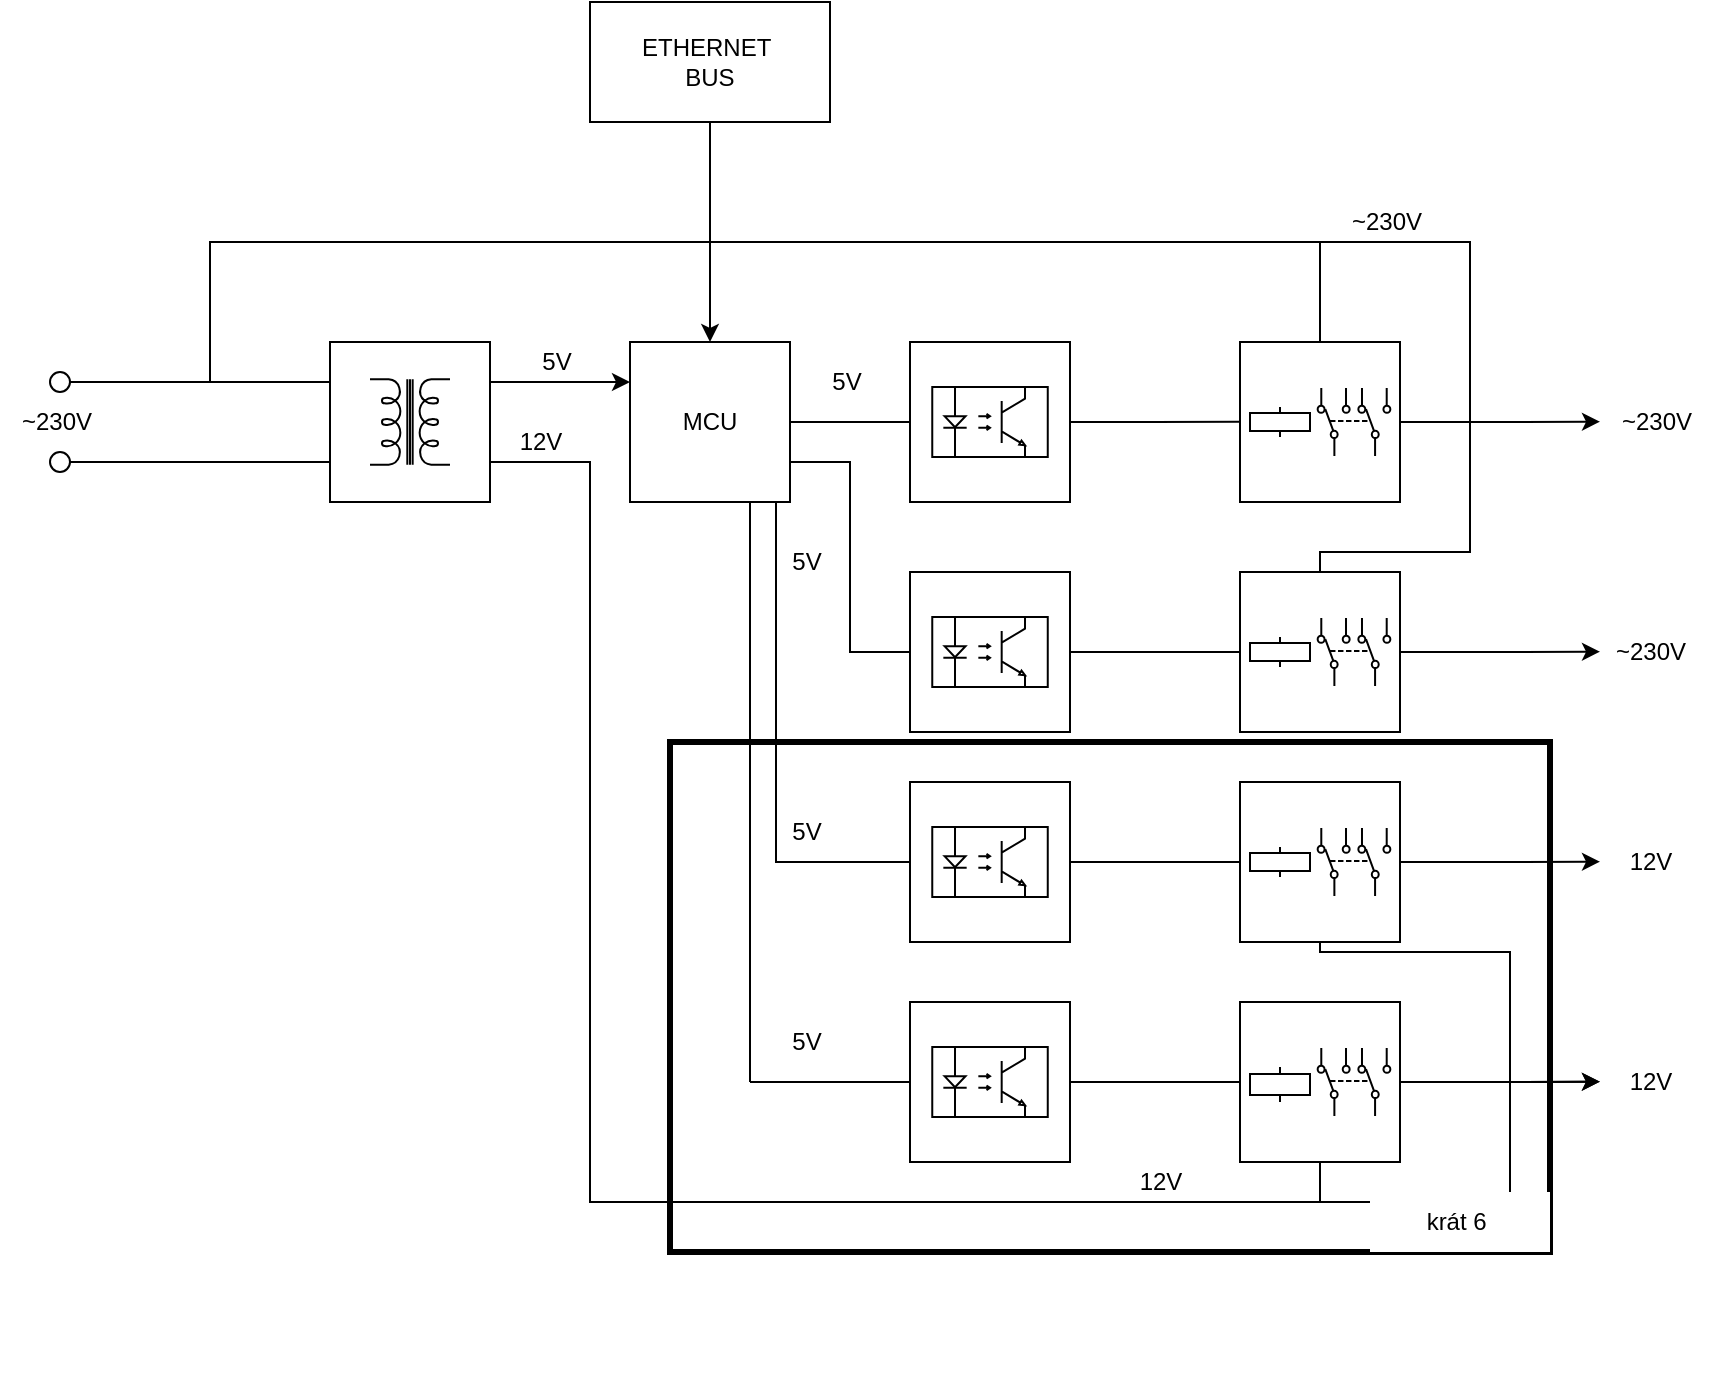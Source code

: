 <mxfile version="24.2.0" type="github">
  <diagram name="Page-1" id="7e0a89b8-554c-2b80-1dc8-d5c74ca68de4">
    <mxGraphModel dx="880" dy="434" grid="0" gridSize="5" guides="1" tooltips="1" connect="1" arrows="1" fold="1" page="1" pageScale="1" pageWidth="1169" pageHeight="827" background="none" math="0" shadow="0">
      <root>
        <mxCell id="0" />
        <mxCell id="1" parent="0" />
        <mxCell id="zCNBRzlEJY0I-tMyIhnu-9" value="" style="group" parent="1" vertex="1" connectable="0">
          <mxGeometry x="260" y="190" width="80" height="80" as="geometry" />
        </mxCell>
        <mxCell id="zCNBRzlEJY0I-tMyIhnu-1" value="" style="whiteSpace=wrap;html=1;aspect=fixed;" parent="zCNBRzlEJY0I-tMyIhnu-9" vertex="1">
          <mxGeometry width="80" height="80" as="geometry" />
        </mxCell>
        <mxCell id="zCNBRzlEJY0I-tMyIhnu-3" value="" style="pointerEvents=1;verticalLabelPosition=bottom;shadow=0;dashed=0;align=center;html=1;verticalAlign=top;shape=mxgraph.electrical.inductors.transformer_2;rotation=-90;" parent="zCNBRzlEJY0I-tMyIhnu-9" vertex="1">
          <mxGeometry x="18.66" y="20" width="42.67" height="40" as="geometry" />
        </mxCell>
        <mxCell id="zCNBRzlEJY0I-tMyIhnu-10" value="" style="group" parent="1" vertex="1" connectable="0">
          <mxGeometry x="715" y="190" width="80" height="80" as="geometry" />
        </mxCell>
        <mxCell id="zCNBRzlEJY0I-tMyIhnu-58" style="edgeStyle=orthogonalEdgeStyle;rounded=0;orthogonalLoop=1;jettySize=auto;html=1;exitX=1;exitY=0.5;exitDx=0;exitDy=0;" parent="zCNBRzlEJY0I-tMyIhnu-10" source="zCNBRzlEJY0I-tMyIhnu-2" edge="1">
          <mxGeometry relative="1" as="geometry">
            <mxPoint x="180" y="39.857" as="targetPoint" />
          </mxGeometry>
        </mxCell>
        <mxCell id="zCNBRzlEJY0I-tMyIhnu-2" value="" style="whiteSpace=wrap;html=1;aspect=fixed;" parent="zCNBRzlEJY0I-tMyIhnu-10" vertex="1">
          <mxGeometry width="80" height="80" as="geometry" />
        </mxCell>
        <mxCell id="zCNBRzlEJY0I-tMyIhnu-7" value="" style="pointerEvents=1;verticalLabelPosition=bottom;shadow=0;dashed=0;align=center;html=1;verticalAlign=top;shape=mxgraph.electrical.electro-mechanical.dpdt3;elSwitchState=1;rotation=-90;" parent="zCNBRzlEJY0I-tMyIhnu-10" vertex="1">
          <mxGeometry x="40" y="21.83" width="34" height="36.34" as="geometry" />
        </mxCell>
        <mxCell id="zCNBRzlEJY0I-tMyIhnu-64" value="" style="pointerEvents=1;verticalLabelPosition=bottom;shadow=0;dashed=0;align=center;html=1;verticalAlign=top;shape=mxgraph.electrical.electro-mechanical.relay_coil;" parent="zCNBRzlEJY0I-tMyIhnu-10" vertex="1">
          <mxGeometry x="5" y="32.5" width="30" height="15" as="geometry" />
        </mxCell>
        <mxCell id="zCNBRzlEJY0I-tMyIhnu-11" value="" style="ellipse;whiteSpace=wrap;html=1;aspect=fixed;" parent="1" vertex="1">
          <mxGeometry x="120" y="205" width="10" height="10" as="geometry" />
        </mxCell>
        <mxCell id="zCNBRzlEJY0I-tMyIhnu-13" value="" style="endArrow=none;html=1;rounded=0;exitX=1;exitY=0.5;exitDx=0;exitDy=0;entryX=0;entryY=0.25;entryDx=0;entryDy=0;" parent="1" source="zCNBRzlEJY0I-tMyIhnu-11" target="zCNBRzlEJY0I-tMyIhnu-1" edge="1">
          <mxGeometry width="50" height="50" relative="1" as="geometry">
            <mxPoint x="400" y="350" as="sourcePoint" />
            <mxPoint x="450" y="300" as="targetPoint" />
          </mxGeometry>
        </mxCell>
        <mxCell id="zCNBRzlEJY0I-tMyIhnu-15" value="" style="ellipse;whiteSpace=wrap;html=1;aspect=fixed;" parent="1" vertex="1">
          <mxGeometry x="120" y="245" width="10" height="10" as="geometry" />
        </mxCell>
        <mxCell id="zCNBRzlEJY0I-tMyIhnu-16" value="" style="endArrow=none;html=1;rounded=0;exitX=1;exitY=0.5;exitDx=0;exitDy=0;entryX=0;entryY=0.25;entryDx=0;entryDy=0;" parent="1" source="zCNBRzlEJY0I-tMyIhnu-15" edge="1">
          <mxGeometry width="50" height="50" relative="1" as="geometry">
            <mxPoint x="400" y="390" as="sourcePoint" />
            <mxPoint x="260" y="250" as="targetPoint" />
          </mxGeometry>
        </mxCell>
        <mxCell id="zCNBRzlEJY0I-tMyIhnu-17" value="~230V" style="text;html=1;align=center;verticalAlign=middle;resizable=0;points=[];autosize=1;strokeColor=none;fillColor=none;" parent="1" vertex="1">
          <mxGeometry x="95" y="215" width="55" height="30" as="geometry" />
        </mxCell>
        <mxCell id="zCNBRzlEJY0I-tMyIhnu-39" style="edgeStyle=orthogonalEdgeStyle;rounded=0;orthogonalLoop=1;jettySize=auto;html=1;exitX=1;exitY=0.25;exitDx=0;exitDy=0;entryX=0;entryY=0.5;entryDx=0;entryDy=0;endArrow=none;endFill=0;" parent="1" source="zCNBRzlEJY0I-tMyIhnu-27" target="zCNBRzlEJY0I-tMyIhnu-29" edge="1">
          <mxGeometry relative="1" as="geometry">
            <Array as="points">
              <mxPoint x="490" y="230" />
            </Array>
          </mxGeometry>
        </mxCell>
        <mxCell id="zCNBRzlEJY0I-tMyIhnu-40" style="edgeStyle=orthogonalEdgeStyle;rounded=0;orthogonalLoop=1;jettySize=auto;html=1;exitX=1;exitY=0.5;exitDx=0;exitDy=0;entryX=0;entryY=0.5;entryDx=0;entryDy=0;endArrow=none;endFill=0;" parent="1" source="zCNBRzlEJY0I-tMyIhnu-27" target="zCNBRzlEJY0I-tMyIhnu-33" edge="1">
          <mxGeometry relative="1" as="geometry">
            <Array as="points">
              <mxPoint x="490" y="250" />
              <mxPoint x="520" y="250" />
              <mxPoint x="520" y="345" />
            </Array>
          </mxGeometry>
        </mxCell>
        <mxCell id="zCNBRzlEJY0I-tMyIhnu-96" style="edgeStyle=orthogonalEdgeStyle;rounded=0;orthogonalLoop=1;jettySize=auto;html=1;entryX=0;entryY=0.5;entryDx=0;entryDy=0;endArrow=none;endFill=0;" parent="1" target="zCNBRzlEJY0I-tMyIhnu-36" edge="1">
          <mxGeometry relative="1" as="geometry">
            <mxPoint x="480" y="265" as="sourcePoint" />
            <Array as="points">
              <mxPoint x="483" y="450" />
            </Array>
          </mxGeometry>
        </mxCell>
        <mxCell id="zCNBRzlEJY0I-tMyIhnu-27" value="MCU" style="whiteSpace=wrap;html=1;aspect=fixed;" parent="1" vertex="1">
          <mxGeometry x="410" y="190" width="80" height="80" as="geometry" />
        </mxCell>
        <mxCell id="zCNBRzlEJY0I-tMyIhnu-31" value="" style="group" parent="1" vertex="1" connectable="0">
          <mxGeometry x="550" y="190" width="100" height="80" as="geometry" />
        </mxCell>
        <mxCell id="zCNBRzlEJY0I-tMyIhnu-57" style="edgeStyle=orthogonalEdgeStyle;rounded=0;orthogonalLoop=1;jettySize=auto;html=1;exitX=1;exitY=0.5;exitDx=0;exitDy=0;endArrow=none;endFill=0;" parent="zCNBRzlEJY0I-tMyIhnu-31" source="zCNBRzlEJY0I-tMyIhnu-29" edge="1">
          <mxGeometry relative="1" as="geometry">
            <mxPoint x="165" y="39.857" as="targetPoint" />
          </mxGeometry>
        </mxCell>
        <mxCell id="zCNBRzlEJY0I-tMyIhnu-29" value="" style="whiteSpace=wrap;html=1;aspect=fixed;" parent="zCNBRzlEJY0I-tMyIhnu-31" vertex="1">
          <mxGeometry width="80" height="80" as="geometry" />
        </mxCell>
        <mxCell id="zCNBRzlEJY0I-tMyIhnu-30" value="" style="verticalLabelPosition=bottom;shadow=0;dashed=0;align=center;html=1;verticalAlign=top;shape=mxgraph.electrical.opto_electronics.opto-coupler;" parent="zCNBRzlEJY0I-tMyIhnu-31" vertex="1">
          <mxGeometry x="11.13" y="22.5" width="57.75" height="35" as="geometry" />
        </mxCell>
        <mxCell id="zCNBRzlEJY0I-tMyIhnu-32" value="" style="group" parent="1" vertex="1" connectable="0">
          <mxGeometry x="550" y="305" width="80" height="80" as="geometry" />
        </mxCell>
        <mxCell id="zCNBRzlEJY0I-tMyIhnu-33" value="" style="whiteSpace=wrap;html=1;aspect=fixed;" parent="zCNBRzlEJY0I-tMyIhnu-32" vertex="1">
          <mxGeometry width="80" height="80" as="geometry" />
        </mxCell>
        <mxCell id="zCNBRzlEJY0I-tMyIhnu-34" value="" style="verticalLabelPosition=bottom;shadow=0;dashed=0;align=center;html=1;verticalAlign=top;shape=mxgraph.electrical.opto_electronics.opto-coupler;" parent="zCNBRzlEJY0I-tMyIhnu-32" vertex="1">
          <mxGeometry x="11.13" y="22.5" width="57.75" height="35" as="geometry" />
        </mxCell>
        <mxCell id="zCNBRzlEJY0I-tMyIhnu-35" value="" style="group" parent="1" vertex="1" connectable="0">
          <mxGeometry x="550" y="410" width="80" height="80" as="geometry" />
        </mxCell>
        <mxCell id="zCNBRzlEJY0I-tMyIhnu-36" value="" style="whiteSpace=wrap;html=1;aspect=fixed;" parent="zCNBRzlEJY0I-tMyIhnu-35" vertex="1">
          <mxGeometry width="80" height="80" as="geometry" />
        </mxCell>
        <mxCell id="zCNBRzlEJY0I-tMyIhnu-37" value="" style="verticalLabelPosition=bottom;shadow=0;dashed=0;align=center;html=1;verticalAlign=top;shape=mxgraph.electrical.opto_electronics.opto-coupler;" parent="zCNBRzlEJY0I-tMyIhnu-35" vertex="1">
          <mxGeometry x="11.13" y="22.5" width="57.75" height="35" as="geometry" />
        </mxCell>
        <mxCell id="zCNBRzlEJY0I-tMyIhnu-38" value="" style="endArrow=none;html=1;rounded=0;entryX=0.5;entryY=0;entryDx=0;entryDy=0;" parent="1" target="zCNBRzlEJY0I-tMyIhnu-2" edge="1">
          <mxGeometry width="50" height="50" relative="1" as="geometry">
            <mxPoint x="200" y="210" as="sourcePoint" />
            <mxPoint x="380" y="315" as="targetPoint" />
            <Array as="points">
              <mxPoint x="200" y="140" />
              <mxPoint x="755" y="140" />
            </Array>
          </mxGeometry>
        </mxCell>
        <mxCell id="zCNBRzlEJY0I-tMyIhnu-45" style="edgeStyle=orthogonalEdgeStyle;rounded=0;orthogonalLoop=1;jettySize=auto;html=1;exitX=1;exitY=0.25;exitDx=0;exitDy=0;entryX=0;entryY=0.25;entryDx=0;entryDy=0;" parent="1" source="zCNBRzlEJY0I-tMyIhnu-1" target="zCNBRzlEJY0I-tMyIhnu-27" edge="1">
          <mxGeometry relative="1" as="geometry" />
        </mxCell>
        <mxCell id="zCNBRzlEJY0I-tMyIhnu-49" value="" style="group" parent="1" vertex="1" connectable="0">
          <mxGeometry x="550" y="520" width="80" height="80" as="geometry" />
        </mxCell>
        <mxCell id="zCNBRzlEJY0I-tMyIhnu-50" value="" style="whiteSpace=wrap;html=1;aspect=fixed;" parent="zCNBRzlEJY0I-tMyIhnu-49" vertex="1">
          <mxGeometry width="80" height="80" as="geometry" />
        </mxCell>
        <mxCell id="zCNBRzlEJY0I-tMyIhnu-51" value="" style="verticalLabelPosition=bottom;shadow=0;dashed=0;align=center;html=1;verticalAlign=top;shape=mxgraph.electrical.opto_electronics.opto-coupler;" parent="zCNBRzlEJY0I-tMyIhnu-49" vertex="1">
          <mxGeometry x="11.13" y="22.5" width="57.75" height="35" as="geometry" />
        </mxCell>
        <mxCell id="zCNBRzlEJY0I-tMyIhnu-52" style="edgeStyle=orthogonalEdgeStyle;rounded=0;orthogonalLoop=1;jettySize=auto;html=1;exitX=1;exitY=0.5;exitDx=0;exitDy=0;entryX=0.5;entryY=1;entryDx=0;entryDy=0;endArrow=none;endFill=0;" parent="1" source="zCNBRzlEJY0I-tMyIhnu-1" edge="1">
          <mxGeometry relative="1" as="geometry">
            <mxPoint x="755" y="600" as="targetPoint" />
            <Array as="points">
              <mxPoint x="340" y="250" />
              <mxPoint x="390" y="250" />
              <mxPoint x="390" y="620" />
              <mxPoint x="755" y="620" />
            </Array>
          </mxGeometry>
        </mxCell>
        <mxCell id="zCNBRzlEJY0I-tMyIhnu-54" style="edgeStyle=orthogonalEdgeStyle;rounded=0;orthogonalLoop=1;jettySize=auto;html=1;exitX=1;exitY=0.5;exitDx=0;exitDy=0;entryX=0;entryY=0.5;entryDx=0;entryDy=0;endArrow=none;endFill=0;" parent="1" source="zCNBRzlEJY0I-tMyIhnu-50" edge="1">
          <mxGeometry relative="1" as="geometry">
            <mxPoint x="715" y="560" as="targetPoint" />
          </mxGeometry>
        </mxCell>
        <mxCell id="zCNBRzlEJY0I-tMyIhnu-55" style="edgeStyle=orthogonalEdgeStyle;rounded=0;orthogonalLoop=1;jettySize=auto;html=1;exitX=1;exitY=0.5;exitDx=0;exitDy=0;entryX=0;entryY=0.5;entryDx=0;entryDy=0;endArrow=none;endFill=0;" parent="1" source="zCNBRzlEJY0I-tMyIhnu-36" edge="1">
          <mxGeometry relative="1" as="geometry">
            <mxPoint x="715" y="450" as="targetPoint" />
          </mxGeometry>
        </mxCell>
        <mxCell id="zCNBRzlEJY0I-tMyIhnu-56" style="edgeStyle=orthogonalEdgeStyle;rounded=0;orthogonalLoop=1;jettySize=auto;html=1;exitX=1;exitY=0.5;exitDx=0;exitDy=0;endArrow=none;endFill=0;" parent="1" source="zCNBRzlEJY0I-tMyIhnu-33" edge="1">
          <mxGeometry relative="1" as="geometry">
            <mxPoint x="715" y="345" as="targetPoint" />
          </mxGeometry>
        </mxCell>
        <mxCell id="zCNBRzlEJY0I-tMyIhnu-63" value="" style="endArrow=none;html=1;rounded=0;" parent="1" edge="1">
          <mxGeometry width="50" height="50" relative="1" as="geometry">
            <mxPoint x="755" y="305" as="sourcePoint" />
            <mxPoint x="755" y="140" as="targetPoint" />
            <Array as="points">
              <mxPoint x="755" y="295" />
              <mxPoint x="830" y="295" />
              <mxPoint x="830" y="140" />
            </Array>
          </mxGeometry>
        </mxCell>
        <mxCell id="zCNBRzlEJY0I-tMyIhnu-65" value="" style="group" parent="1" vertex="1" connectable="0">
          <mxGeometry x="715" y="305" width="80" height="80" as="geometry" />
        </mxCell>
        <mxCell id="zCNBRzlEJY0I-tMyIhnu-66" style="edgeStyle=orthogonalEdgeStyle;rounded=0;orthogonalLoop=1;jettySize=auto;html=1;exitX=1;exitY=0.5;exitDx=0;exitDy=0;" parent="zCNBRzlEJY0I-tMyIhnu-65" source="zCNBRzlEJY0I-tMyIhnu-67" edge="1">
          <mxGeometry relative="1" as="geometry">
            <mxPoint x="180" y="39.857" as="targetPoint" />
          </mxGeometry>
        </mxCell>
        <mxCell id="zCNBRzlEJY0I-tMyIhnu-67" value="" style="whiteSpace=wrap;html=1;aspect=fixed;" parent="zCNBRzlEJY0I-tMyIhnu-65" vertex="1">
          <mxGeometry width="80" height="80" as="geometry" />
        </mxCell>
        <mxCell id="zCNBRzlEJY0I-tMyIhnu-68" value="" style="pointerEvents=1;verticalLabelPosition=bottom;shadow=0;dashed=0;align=center;html=1;verticalAlign=top;shape=mxgraph.electrical.electro-mechanical.dpdt3;elSwitchState=1;rotation=-90;" parent="zCNBRzlEJY0I-tMyIhnu-65" vertex="1">
          <mxGeometry x="40" y="21.83" width="34" height="36.34" as="geometry" />
        </mxCell>
        <mxCell id="zCNBRzlEJY0I-tMyIhnu-69" value="" style="pointerEvents=1;verticalLabelPosition=bottom;shadow=0;dashed=0;align=center;html=1;verticalAlign=top;shape=mxgraph.electrical.electro-mechanical.relay_coil;" parent="zCNBRzlEJY0I-tMyIhnu-65" vertex="1">
          <mxGeometry x="5" y="32.5" width="30" height="15" as="geometry" />
        </mxCell>
        <mxCell id="zCNBRzlEJY0I-tMyIhnu-70" value="" style="group" parent="1" vertex="1" connectable="0">
          <mxGeometry x="715" y="410" width="240" height="295" as="geometry" />
        </mxCell>
        <mxCell id="zCNBRzlEJY0I-tMyIhnu-71" style="edgeStyle=orthogonalEdgeStyle;rounded=0;orthogonalLoop=1;jettySize=auto;html=1;exitX=1;exitY=0.5;exitDx=0;exitDy=0;" parent="zCNBRzlEJY0I-tMyIhnu-70" source="zCNBRzlEJY0I-tMyIhnu-72" edge="1">
          <mxGeometry relative="1" as="geometry">
            <mxPoint x="180" y="39.857" as="targetPoint" />
          </mxGeometry>
        </mxCell>
        <mxCell id="zCNBRzlEJY0I-tMyIhnu-72" value="" style="whiteSpace=wrap;html=1;aspect=fixed;" parent="zCNBRzlEJY0I-tMyIhnu-70" vertex="1">
          <mxGeometry width="80" height="80" as="geometry" />
        </mxCell>
        <mxCell id="zCNBRzlEJY0I-tMyIhnu-73" value="" style="pointerEvents=1;verticalLabelPosition=bottom;shadow=0;dashed=0;align=center;html=1;verticalAlign=top;shape=mxgraph.electrical.electro-mechanical.dpdt3;elSwitchState=1;rotation=-90;" parent="zCNBRzlEJY0I-tMyIhnu-70" vertex="1">
          <mxGeometry x="40" y="21.83" width="34" height="36.34" as="geometry" />
        </mxCell>
        <mxCell id="zCNBRzlEJY0I-tMyIhnu-74" value="" style="pointerEvents=1;verticalLabelPosition=bottom;shadow=0;dashed=0;align=center;html=1;verticalAlign=top;shape=mxgraph.electrical.electro-mechanical.relay_coil;" parent="zCNBRzlEJY0I-tMyIhnu-70" vertex="1">
          <mxGeometry x="5" y="32.5" width="30" height="15" as="geometry" />
        </mxCell>
        <mxCell id="zCNBRzlEJY0I-tMyIhnu-75" value="" style="group" parent="1" vertex="1" connectable="0">
          <mxGeometry x="715" y="520" width="80" height="80" as="geometry" />
        </mxCell>
        <mxCell id="zCNBRzlEJY0I-tMyIhnu-76" style="edgeStyle=orthogonalEdgeStyle;rounded=0;orthogonalLoop=1;jettySize=auto;html=1;exitX=1;exitY=0.5;exitDx=0;exitDy=0;" parent="zCNBRzlEJY0I-tMyIhnu-75" source="zCNBRzlEJY0I-tMyIhnu-77" edge="1">
          <mxGeometry relative="1" as="geometry">
            <mxPoint x="180" y="39.857" as="targetPoint" />
          </mxGeometry>
        </mxCell>
        <mxCell id="zCNBRzlEJY0I-tMyIhnu-77" value="" style="whiteSpace=wrap;html=1;aspect=fixed;" parent="zCNBRzlEJY0I-tMyIhnu-75" vertex="1">
          <mxGeometry width="80" height="80" as="geometry" />
        </mxCell>
        <mxCell id="zCNBRzlEJY0I-tMyIhnu-78" value="" style="pointerEvents=1;verticalLabelPosition=bottom;shadow=0;dashed=0;align=center;html=1;verticalAlign=top;shape=mxgraph.electrical.electro-mechanical.dpdt3;elSwitchState=1;rotation=-90;" parent="zCNBRzlEJY0I-tMyIhnu-75" vertex="1">
          <mxGeometry x="40" y="21.83" width="34" height="36.34" as="geometry" />
        </mxCell>
        <mxCell id="zCNBRzlEJY0I-tMyIhnu-79" value="" style="pointerEvents=1;verticalLabelPosition=bottom;shadow=0;dashed=0;align=center;html=1;verticalAlign=top;shape=mxgraph.electrical.electro-mechanical.relay_coil;" parent="zCNBRzlEJY0I-tMyIhnu-75" vertex="1">
          <mxGeometry x="5" y="32.5" width="30" height="15" as="geometry" />
        </mxCell>
        <mxCell id="zCNBRzlEJY0I-tMyIhnu-80" value="" style="group" parent="zCNBRzlEJY0I-tMyIhnu-75" vertex="1" connectable="0">
          <mxGeometry width="80" height="80" as="geometry" />
        </mxCell>
        <mxCell id="zCNBRzlEJY0I-tMyIhnu-81" style="edgeStyle=orthogonalEdgeStyle;rounded=0;orthogonalLoop=1;jettySize=auto;html=1;exitX=1;exitY=0.5;exitDx=0;exitDy=0;" parent="zCNBRzlEJY0I-tMyIhnu-80" source="zCNBRzlEJY0I-tMyIhnu-82" edge="1">
          <mxGeometry relative="1" as="geometry">
            <mxPoint x="180" y="39.857" as="targetPoint" />
          </mxGeometry>
        </mxCell>
        <mxCell id="zCNBRzlEJY0I-tMyIhnu-82" value="" style="whiteSpace=wrap;html=1;aspect=fixed;" parent="zCNBRzlEJY0I-tMyIhnu-80" vertex="1">
          <mxGeometry width="80" height="80" as="geometry" />
        </mxCell>
        <mxCell id="zCNBRzlEJY0I-tMyIhnu-83" value="" style="pointerEvents=1;verticalLabelPosition=bottom;shadow=0;dashed=0;align=center;html=1;verticalAlign=top;shape=mxgraph.electrical.electro-mechanical.dpdt3;elSwitchState=1;rotation=-90;" parent="zCNBRzlEJY0I-tMyIhnu-80" vertex="1">
          <mxGeometry x="40" y="21.83" width="34" height="36.34" as="geometry" />
        </mxCell>
        <mxCell id="zCNBRzlEJY0I-tMyIhnu-84" value="" style="pointerEvents=1;verticalLabelPosition=bottom;shadow=0;dashed=0;align=center;html=1;verticalAlign=top;shape=mxgraph.electrical.electro-mechanical.relay_coil;" parent="zCNBRzlEJY0I-tMyIhnu-80" vertex="1">
          <mxGeometry x="5" y="32.5" width="30" height="17.5" as="geometry" />
        </mxCell>
        <mxCell id="zCNBRzlEJY0I-tMyIhnu-88" value="~230V" style="text;html=1;align=center;verticalAlign=middle;resizable=0;points=[];autosize=1;strokeColor=none;fillColor=none;" parent="1" vertex="1">
          <mxGeometry x="760" y="115" width="55" height="30" as="geometry" />
        </mxCell>
        <mxCell id="zCNBRzlEJY0I-tMyIhnu-90" value="~230V" style="text;html=1;align=center;verticalAlign=middle;resizable=0;points=[];autosize=1;strokeColor=none;fillColor=none;" parent="1" vertex="1">
          <mxGeometry x="895" y="215" width="55" height="30" as="geometry" />
        </mxCell>
        <mxCell id="zCNBRzlEJY0I-tMyIhnu-91" value="~230V" style="text;html=1;align=center;verticalAlign=middle;resizable=0;points=[];autosize=1;strokeColor=none;fillColor=none;" parent="1" vertex="1">
          <mxGeometry x="892.5" y="330" width="55" height="30" as="geometry" />
        </mxCell>
        <mxCell id="zCNBRzlEJY0I-tMyIhnu-93" value="5V" style="text;html=1;align=center;verticalAlign=middle;resizable=0;points=[];autosize=1;strokeColor=none;fillColor=none;" parent="1" vertex="1">
          <mxGeometry x="355" y="185" width="35" height="30" as="geometry" />
        </mxCell>
        <mxCell id="zCNBRzlEJY0I-tMyIhnu-94" value="12V" style="text;html=1;align=center;verticalAlign=middle;resizable=0;points=[];autosize=1;strokeColor=none;fillColor=none;" parent="1" vertex="1">
          <mxGeometry x="345" y="225" width="40" height="30" as="geometry" />
        </mxCell>
        <mxCell id="zCNBRzlEJY0I-tMyIhnu-95" value="12V" style="text;html=1;align=center;verticalAlign=middle;resizable=0;points=[];autosize=1;strokeColor=none;fillColor=none;" parent="1" vertex="1">
          <mxGeometry x="655" y="595" width="40" height="30" as="geometry" />
        </mxCell>
        <mxCell id="zCNBRzlEJY0I-tMyIhnu-97" value="12V" style="text;html=1;align=center;verticalAlign=middle;resizable=0;points=[];autosize=1;strokeColor=none;fillColor=none;" parent="1" vertex="1">
          <mxGeometry x="900" y="545" width="40" height="30" as="geometry" />
        </mxCell>
        <mxCell id="b3g8-nZqgv8whA5xBUex-1" value="12V" style="text;html=1;align=center;verticalAlign=middle;resizable=0;points=[];autosize=1;strokeColor=none;fillColor=none;" parent="1" vertex="1">
          <mxGeometry x="900" y="435" width="40" height="30" as="geometry" />
        </mxCell>
        <mxCell id="b3g8-nZqgv8whA5xBUex-6" value="" style="rounded=0;orthogonalLoop=1;jettySize=auto;html=1;edgeStyle=orthogonalEdgeStyle;endArrow=none;endFill=0;" parent="1" target="zCNBRzlEJY0I-tMyIhnu-72" edge="1">
          <mxGeometry relative="1" as="geometry">
            <mxPoint x="755" y="620" as="sourcePoint" />
            <mxPoint x="755" y="490" as="targetPoint" />
            <Array as="points">
              <mxPoint x="850" y="620" />
              <mxPoint x="850" y="495" />
              <mxPoint x="755" y="495" />
            </Array>
          </mxGeometry>
        </mxCell>
        <mxCell id="b3g8-nZqgv8whA5xBUex-7" value="" style="edgeStyle=orthogonalEdgeStyle;rounded=0;orthogonalLoop=1;jettySize=auto;html=1;entryX=0.5;entryY=0;entryDx=0;entryDy=0;" parent="1" source="b3g8-nZqgv8whA5xBUex-9" edge="1">
          <mxGeometry relative="1" as="geometry">
            <mxPoint x="450" y="190" as="targetPoint" />
            <mxPoint x="450" y="125" as="sourcePoint" />
            <Array as="points">
              <mxPoint x="450" y="50" />
            </Array>
          </mxGeometry>
        </mxCell>
        <mxCell id="b3g8-nZqgv8whA5xBUex-9" value="ETHERNET&amp;nbsp;&lt;br&gt;BUS" style="rounded=0;whiteSpace=wrap;html=1;" parent="1" vertex="1">
          <mxGeometry x="390" y="20" width="120" height="60" as="geometry" />
        </mxCell>
        <mxCell id="b3g8-nZqgv8whA5xBUex-12" value="5V" style="text;html=1;align=center;verticalAlign=middle;resizable=0;points=[];autosize=1;strokeColor=none;fillColor=none;" parent="1" vertex="1">
          <mxGeometry x="500" y="195" width="35" height="30" as="geometry" />
        </mxCell>
        <mxCell id="b3g8-nZqgv8whA5xBUex-14" value="5V" style="text;html=1;align=center;verticalAlign=middle;resizable=0;points=[];autosize=1;strokeColor=none;fillColor=none;" parent="1" vertex="1">
          <mxGeometry x="480" y="285" width="35" height="30" as="geometry" />
        </mxCell>
        <mxCell id="b3g8-nZqgv8whA5xBUex-15" value="5V" style="text;html=1;align=center;verticalAlign=middle;resizable=0;points=[];autosize=1;strokeColor=none;fillColor=none;" parent="1" vertex="1">
          <mxGeometry x="480" y="420" width="35" height="30" as="geometry" />
        </mxCell>
        <mxCell id="b3g8-nZqgv8whA5xBUex-16" value="5V" style="text;html=1;align=center;verticalAlign=middle;resizable=0;points=[];autosize=1;strokeColor=none;fillColor=none;" parent="1" vertex="1">
          <mxGeometry x="480" y="525" width="35" height="30" as="geometry" />
        </mxCell>
        <mxCell id="oS4Z_jLwf3lDV2MbAy36-35" value="" style="endArrow=none;html=1;rounded=0;entryX=0;entryY=0.5;entryDx=0;entryDy=0;" parent="1" target="zCNBRzlEJY0I-tMyIhnu-50" edge="1">
          <mxGeometry width="50" height="50" relative="1" as="geometry">
            <mxPoint x="470" y="560" as="sourcePoint" />
            <mxPoint x="610" y="515" as="targetPoint" />
            <Array as="points">
              <mxPoint x="470" y="560" />
            </Array>
          </mxGeometry>
        </mxCell>
        <mxCell id="oS4Z_jLwf3lDV2MbAy36-70" value="" style="endArrow=none;html=1;rounded=0;entryX=0.75;entryY=1;entryDx=0;entryDy=0;" parent="1" target="zCNBRzlEJY0I-tMyIhnu-27" edge="1">
          <mxGeometry width="50" height="50" relative="1" as="geometry">
            <mxPoint x="470" y="560" as="sourcePoint" />
            <mxPoint x="470" y="275" as="targetPoint" />
          </mxGeometry>
        </mxCell>
        <mxCell id="oS4Z_jLwf3lDV2MbAy36-72" value="" style="rounded=0;whiteSpace=wrap;html=1;fillColor=none;strokeWidth=3;" parent="1" vertex="1">
          <mxGeometry x="430" y="390" width="440" height="255" as="geometry" />
        </mxCell>
        <mxCell id="oS4Z_jLwf3lDV2MbAy36-73" value="krát 6&amp;nbsp;" style="text;strokeColor=none;align=center;fillColor=default;html=1;verticalAlign=middle;whiteSpace=wrap;rounded=0;" parent="1" vertex="1">
          <mxGeometry x="780" y="615" width="90" height="30" as="geometry" />
        </mxCell>
      </root>
    </mxGraphModel>
  </diagram>
</mxfile>
